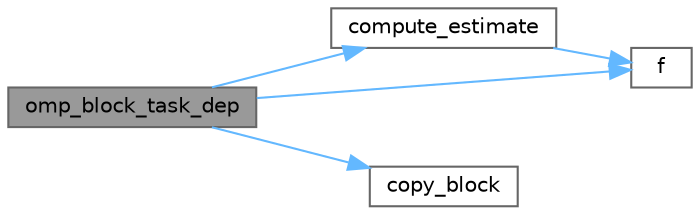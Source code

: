 digraph "omp_block_task_dep"
{
 // LATEX_PDF_SIZE
  bgcolor="transparent";
  edge [fontname=Helvetica,fontsize=10,labelfontname=Helvetica,labelfontsize=10];
  node [fontname=Helvetica,fontsize=10,shape=box,height=0.2,width=0.4];
  rankdir="LR";
  Node1 [id="Node000001",label="omp_block_task_dep",height=0.2,width=0.4,color="gray40", fillcolor="grey60", style="filled", fontcolor="black",tooltip=" "];
  Node1 -> Node2 [id="edge1_Node000001_Node000002",color="steelblue1",style="solid",tooltip=" "];
  Node2 [id="Node000002",label="compute_estimate",height=0.2,width=0.4,color="grey40", fillcolor="white", style="filled",URL="$poisson_8hpp.html#a6e5c51cdf9dd1cc36690848be109f72a",tooltip=" "];
  Node2 -> Node3 [id="edge2_Node000002_Node000003",color="steelblue1",style="solid",tooltip=" "];
  Node3 [id="Node000003",label="f",height=0.2,width=0.4,color="grey40", fillcolor="white", style="filled",URL="$cxx11__tensor__map_8cpp.html#a7f507fea02198f6cb81c86640c7b1a4e",tooltip=" "];
  Node1 -> Node4 [id="edge3_Node000001_Node000004",color="steelblue1",style="solid",tooltip=" "];
  Node4 [id="Node000004",label="copy_block",height=0.2,width=0.4,color="grey40", fillcolor="white", style="filled",URL="$poisson_8hpp.html#a3f26bf5b07553e73c4d4e4f52d512a9a",tooltip=" "];
  Node1 -> Node3 [id="edge4_Node000001_Node000003",color="steelblue1",style="solid",tooltip=" "];
}
